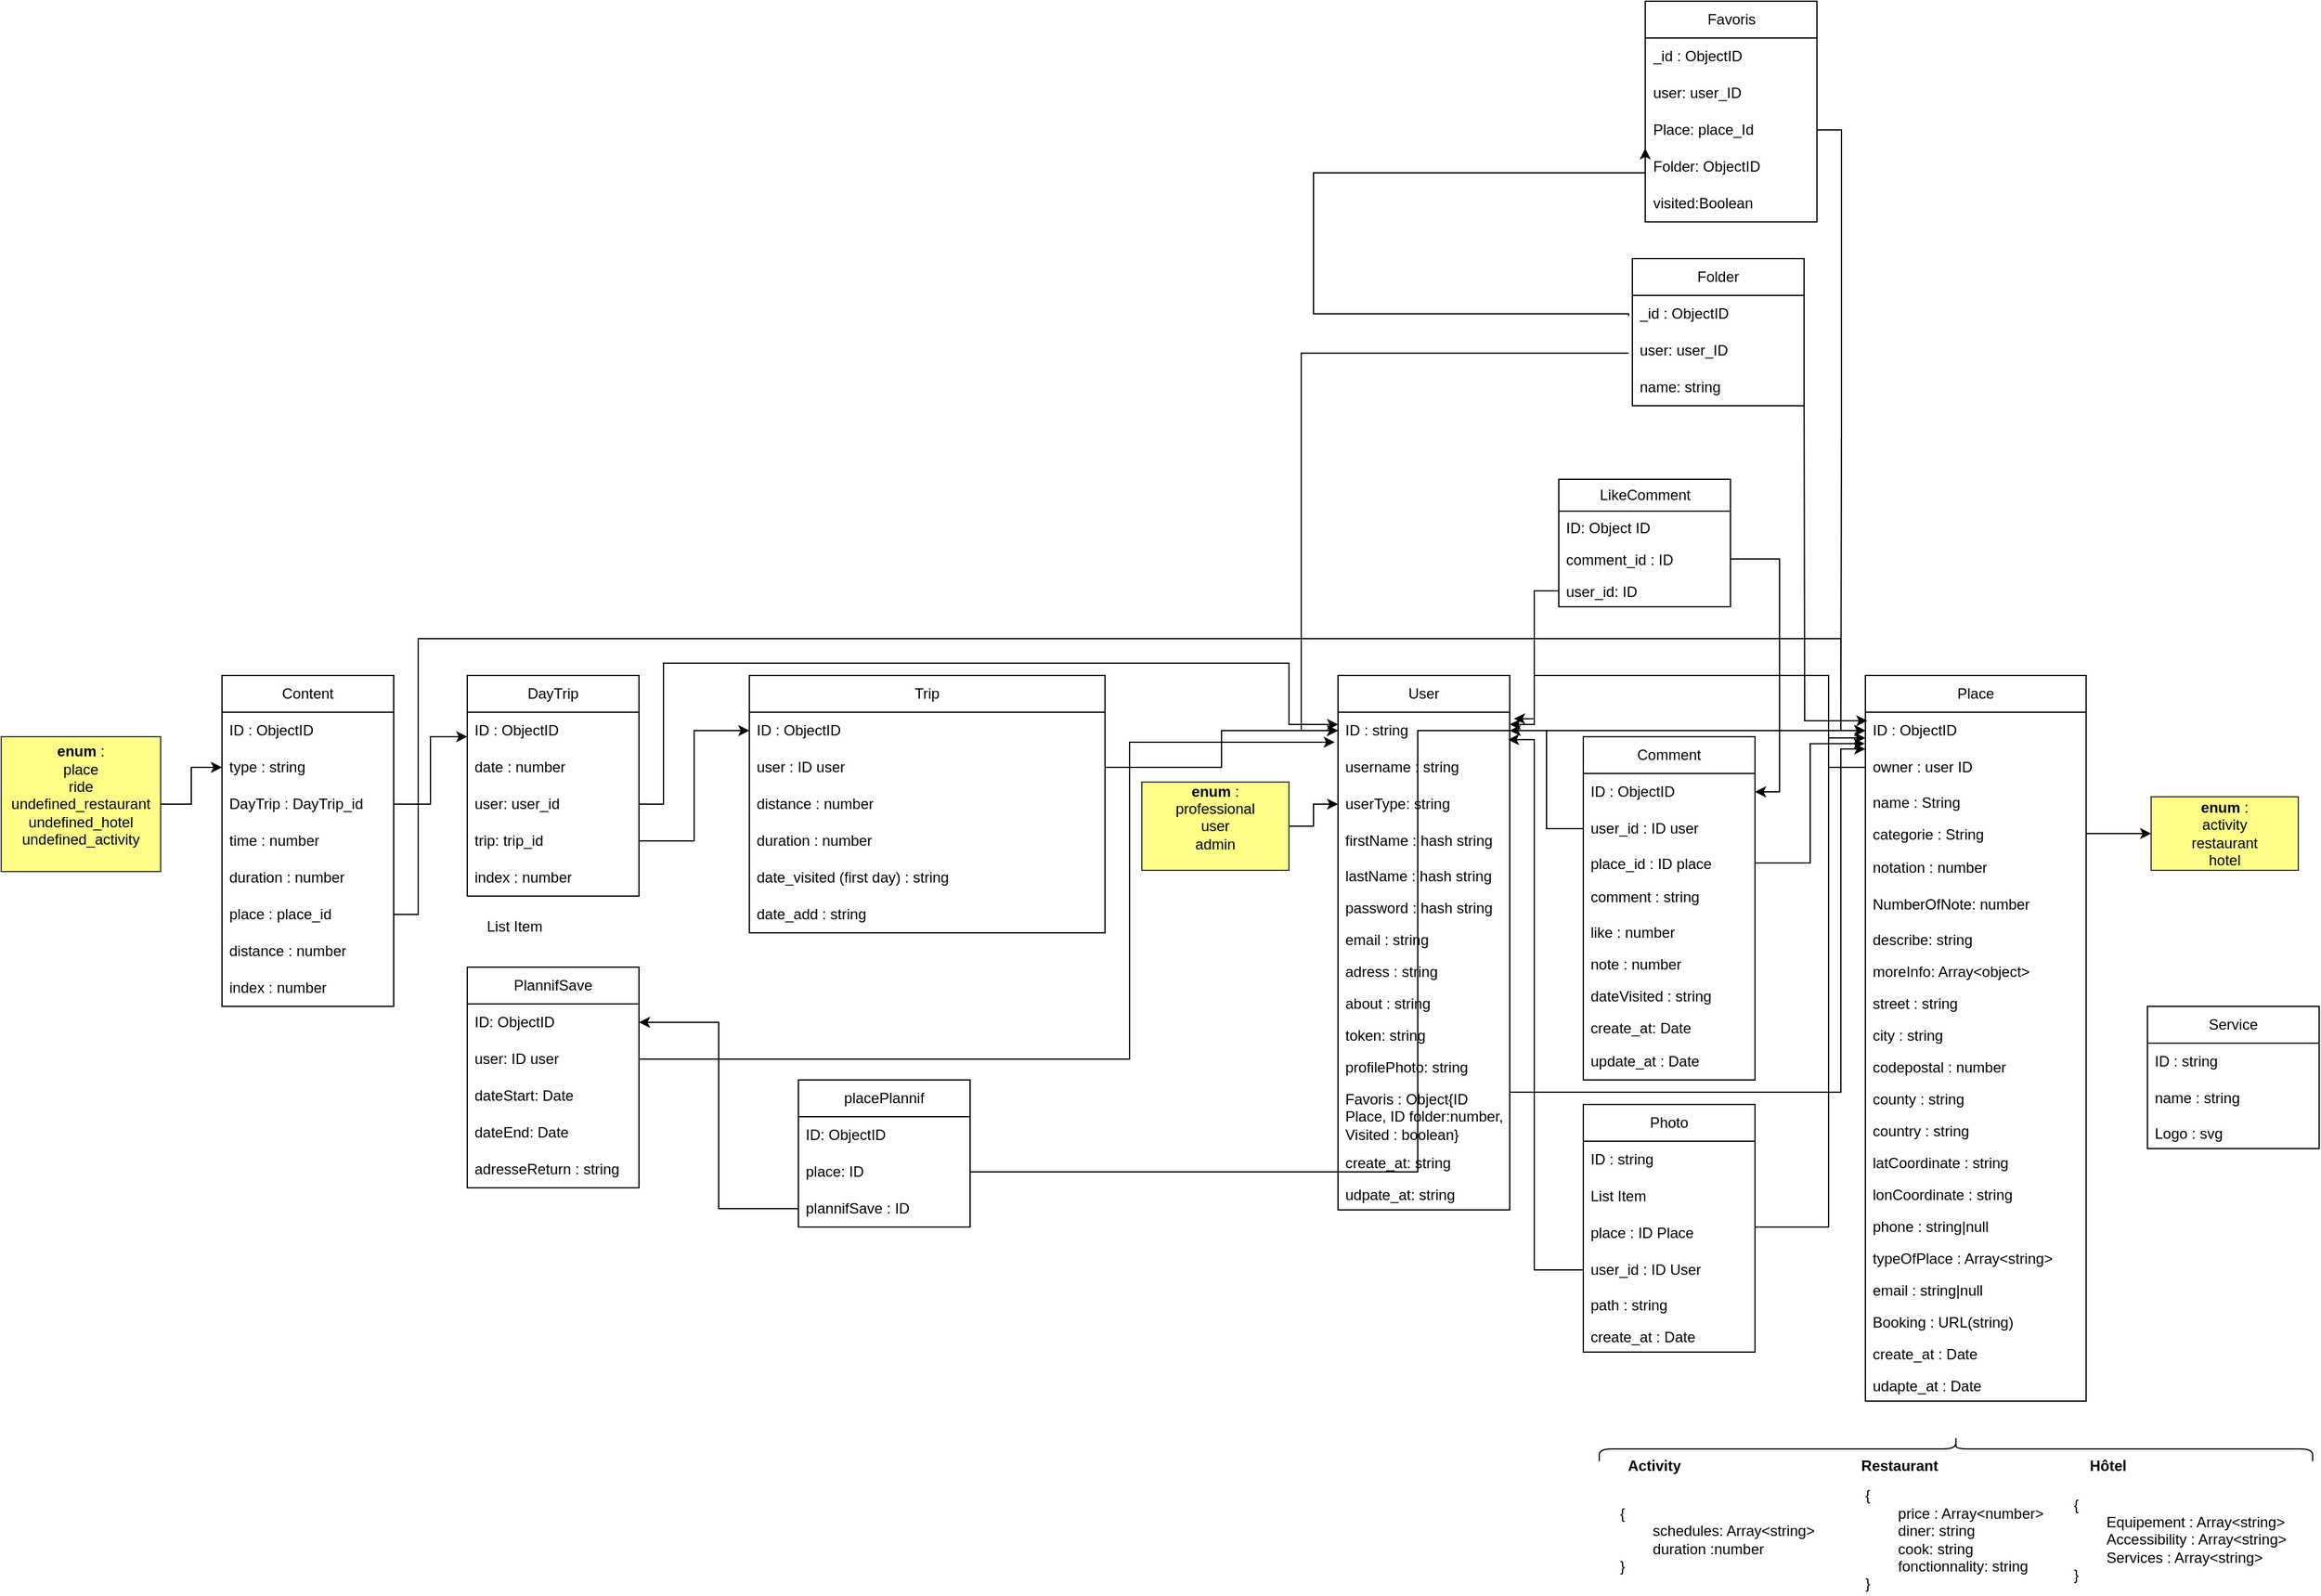 <mxfile version="24.7.8">
  <diagram name="Page-1" id="azjqvyK8LLOSUk3nw5zU">
    <mxGraphModel dx="2827" dy="1734" grid="1" gridSize="10" guides="1" tooltips="1" connect="1" arrows="1" fold="1" page="1" pageScale="1" pageWidth="827" pageHeight="1169" math="0" shadow="0">
      <root>
        <mxCell id="0" />
        <mxCell id="1" parent="0" />
        <mxCell id="gLgQugJnE0icH2_p7Kl2-30" style="edgeStyle=orthogonalEdgeStyle;rounded=0;orthogonalLoop=1;jettySize=auto;html=1;" parent="1" source="gLgQugJnE0icH2_p7Kl2-20" target="gLgQugJnE0icH2_p7Kl2-2" edge="1">
          <mxGeometry relative="1" as="geometry" />
        </mxCell>
        <mxCell id="gLgQugJnE0icH2_p7Kl2-32" value="Place" style="swimlane;fontStyle=0;childLayout=stackLayout;horizontal=1;startSize=30;horizontalStack=0;resizeParent=1;resizeParentMax=0;resizeLast=0;collapsible=1;marginBottom=0;whiteSpace=wrap;html=1;movable=1;resizable=1;rotatable=1;deletable=1;editable=1;locked=0;connectable=1;" parent="1" vertex="1">
          <mxGeometry x="440" y="10" width="180" height="592" as="geometry" />
        </mxCell>
        <mxCell id="gLgQugJnE0icH2_p7Kl2-33" value="ID : ObjectID" style="text;strokeColor=none;fillColor=none;align=left;verticalAlign=middle;spacingLeft=4;spacingRight=4;overflow=hidden;points=[[0,0.5],[1,0.5]];portConstraint=eastwest;rotatable=0;whiteSpace=wrap;html=1;" parent="gLgQugJnE0icH2_p7Kl2-32" vertex="1">
          <mxGeometry y="30" width="180" height="30" as="geometry" />
        </mxCell>
        <mxCell id="dwiPANAmoAHTWbCAyr36-1" value="owner : user ID" style="text;strokeColor=none;fillColor=none;align=left;verticalAlign=middle;spacingLeft=4;spacingRight=4;overflow=hidden;points=[[0,0.5],[1,0.5]];portConstraint=eastwest;rotatable=0;whiteSpace=wrap;html=1;" parent="gLgQugJnE0icH2_p7Kl2-32" vertex="1">
          <mxGeometry y="60" width="180" height="30" as="geometry" />
        </mxCell>
        <mxCell id="gLgQugJnE0icH2_p7Kl2-72" value="name : String" style="text;strokeColor=none;fillColor=none;align=left;verticalAlign=top;spacingLeft=4;spacingRight=4;overflow=hidden;rotatable=0;points=[[0,0.5],[1,0.5]];portConstraint=eastwest;whiteSpace=wrap;html=1;" parent="gLgQugJnE0icH2_p7Kl2-32" vertex="1">
          <mxGeometry y="90" width="180" height="26" as="geometry" />
        </mxCell>
        <mxCell id="gLgQugJnE0icH2_p7Kl2-61" value="categorie : String" style="text;strokeColor=none;fillColor=none;align=left;verticalAlign=top;spacingLeft=4;spacingRight=4;overflow=hidden;rotatable=0;points=[[0,0.5],[1,0.5]];portConstraint=eastwest;whiteSpace=wrap;html=1;" parent="gLgQugJnE0icH2_p7Kl2-32" vertex="1">
          <mxGeometry y="116" width="180" height="26" as="geometry" />
        </mxCell>
        <mxCell id="gLgQugJnE0icH2_p7Kl2-35" value="notation : number" style="text;strokeColor=none;fillColor=none;align=left;verticalAlign=middle;spacingLeft=4;spacingRight=4;overflow=hidden;points=[[0,0.5],[1,0.5]];portConstraint=eastwest;rotatable=0;whiteSpace=wrap;html=1;" parent="gLgQugJnE0icH2_p7Kl2-32" vertex="1">
          <mxGeometry y="142" width="180" height="30" as="geometry" />
        </mxCell>
        <mxCell id="gLgQugJnE0icH2_p7Kl2-34" value="NumberOfNote: number" style="text;strokeColor=none;fillColor=none;align=left;verticalAlign=middle;spacingLeft=4;spacingRight=4;overflow=hidden;points=[[0,0.5],[1,0.5]];portConstraint=eastwest;rotatable=0;whiteSpace=wrap;html=1;" parent="gLgQugJnE0icH2_p7Kl2-32" vertex="1">
          <mxGeometry y="172" width="180" height="30" as="geometry" />
        </mxCell>
        <mxCell id="gLgQugJnE0icH2_p7Kl2-36" value="describe: string" style="text;strokeColor=none;fillColor=none;align=left;verticalAlign=top;spacingLeft=4;spacingRight=4;overflow=hidden;rotatable=0;points=[[0,0.5],[1,0.5]];portConstraint=eastwest;whiteSpace=wrap;html=1;" parent="gLgQugJnE0icH2_p7Kl2-32" vertex="1">
          <mxGeometry y="202" width="180" height="26" as="geometry" />
        </mxCell>
        <mxCell id="gLgQugJnE0icH2_p7Kl2-60" value="moreInfo: Array&amp;lt;object&amp;gt;" style="text;strokeColor=none;fillColor=none;align=left;verticalAlign=top;spacingLeft=4;spacingRight=4;overflow=hidden;rotatable=0;points=[[0,0.5],[1,0.5]];portConstraint=eastwest;whiteSpace=wrap;html=1;" parent="gLgQugJnE0icH2_p7Kl2-32" vertex="1">
          <mxGeometry y="228" width="180" height="26" as="geometry" />
        </mxCell>
        <mxCell id="gLgQugJnE0icH2_p7Kl2-57" value="street : string" style="text;strokeColor=none;fillColor=none;align=left;verticalAlign=top;spacingLeft=4;spacingRight=4;overflow=hidden;rotatable=0;points=[[0,0.5],[1,0.5]];portConstraint=eastwest;whiteSpace=wrap;html=1;" parent="gLgQugJnE0icH2_p7Kl2-32" vertex="1">
          <mxGeometry y="254" width="180" height="26" as="geometry" />
        </mxCell>
        <mxCell id="gLgQugJnE0icH2_p7Kl2-58" value="city : string" style="text;strokeColor=none;fillColor=none;align=left;verticalAlign=top;spacingLeft=4;spacingRight=4;overflow=hidden;rotatable=0;points=[[0,0.5],[1,0.5]];portConstraint=eastwest;whiteSpace=wrap;html=1;" parent="gLgQugJnE0icH2_p7Kl2-32" vertex="1">
          <mxGeometry y="280" width="180" height="26" as="geometry" />
        </mxCell>
        <mxCell id="gLgQugJnE0icH2_p7Kl2-59" value="codepostal : number" style="text;strokeColor=none;fillColor=none;align=left;verticalAlign=top;spacingLeft=4;spacingRight=4;overflow=hidden;rotatable=0;points=[[0,0.5],[1,0.5]];portConstraint=eastwest;whiteSpace=wrap;html=1;" parent="gLgQugJnE0icH2_p7Kl2-32" vertex="1">
          <mxGeometry y="306" width="180" height="26" as="geometry" />
        </mxCell>
        <mxCell id="gLgQugJnE0icH2_p7Kl2-62" value="county : string" style="text;strokeColor=none;fillColor=none;align=left;verticalAlign=top;spacingLeft=4;spacingRight=4;overflow=hidden;rotatable=0;points=[[0,0.5],[1,0.5]];portConstraint=eastwest;whiteSpace=wrap;html=1;" parent="gLgQugJnE0icH2_p7Kl2-32" vertex="1">
          <mxGeometry y="332" width="180" height="26" as="geometry" />
        </mxCell>
        <mxCell id="gLgQugJnE0icH2_p7Kl2-63" value="country : string" style="text;strokeColor=none;fillColor=none;align=left;verticalAlign=top;spacingLeft=4;spacingRight=4;overflow=hidden;rotatable=0;points=[[0,0.5],[1,0.5]];portConstraint=eastwest;whiteSpace=wrap;html=1;" parent="gLgQugJnE0icH2_p7Kl2-32" vertex="1">
          <mxGeometry y="358" width="180" height="26" as="geometry" />
        </mxCell>
        <mxCell id="gLgQugJnE0icH2_p7Kl2-64" value="latCoordinate : string" style="text;strokeColor=none;fillColor=none;align=left;verticalAlign=top;spacingLeft=4;spacingRight=4;overflow=hidden;rotatable=0;points=[[0,0.5],[1,0.5]];portConstraint=eastwest;whiteSpace=wrap;html=1;" parent="gLgQugJnE0icH2_p7Kl2-32" vertex="1">
          <mxGeometry y="384" width="180" height="26" as="geometry" />
        </mxCell>
        <mxCell id="gLgQugJnE0icH2_p7Kl2-65" value="lonCoordinate : string" style="text;strokeColor=none;fillColor=none;align=left;verticalAlign=top;spacingLeft=4;spacingRight=4;overflow=hidden;rotatable=0;points=[[0,0.5],[1,0.5]];portConstraint=eastwest;whiteSpace=wrap;html=1;" parent="gLgQugJnE0icH2_p7Kl2-32" vertex="1">
          <mxGeometry y="410" width="180" height="26" as="geometry" />
        </mxCell>
        <mxCell id="gLgQugJnE0icH2_p7Kl2-73" value="phone : string|null" style="text;strokeColor=none;fillColor=none;align=left;verticalAlign=top;spacingLeft=4;spacingRight=4;overflow=hidden;rotatable=0;points=[[0,0.5],[1,0.5]];portConstraint=eastwest;whiteSpace=wrap;html=1;" parent="gLgQugJnE0icH2_p7Kl2-32" vertex="1">
          <mxGeometry y="436" width="180" height="26" as="geometry" />
        </mxCell>
        <mxCell id="gLgQugJnE0icH2_p7Kl2-85" value="typeOfPlace : Array&amp;lt;string&amp;gt;" style="text;strokeColor=none;fillColor=none;align=left;verticalAlign=top;spacingLeft=4;spacingRight=4;overflow=hidden;rotatable=0;points=[[0,0.5],[1,0.5]];portConstraint=eastwest;whiteSpace=wrap;html=1;" parent="gLgQugJnE0icH2_p7Kl2-32" vertex="1">
          <mxGeometry y="462" width="180" height="26" as="geometry" />
        </mxCell>
        <mxCell id="gLgQugJnE0icH2_p7Kl2-75" value="email : string|null" style="text;strokeColor=none;fillColor=none;align=left;verticalAlign=top;spacingLeft=4;spacingRight=4;overflow=hidden;rotatable=0;points=[[0,0.5],[1,0.5]];portConstraint=eastwest;whiteSpace=wrap;html=1;" parent="gLgQugJnE0icH2_p7Kl2-32" vertex="1">
          <mxGeometry y="488" width="180" height="26" as="geometry" />
        </mxCell>
        <mxCell id="gLgQugJnE0icH2_p7Kl2-87" value="Booking : URL(string)" style="text;strokeColor=none;fillColor=none;align=left;verticalAlign=top;spacingLeft=4;spacingRight=4;overflow=hidden;rotatable=0;points=[[0,0.5],[1,0.5]];portConstraint=eastwest;whiteSpace=wrap;html=1;" parent="gLgQugJnE0icH2_p7Kl2-32" vertex="1">
          <mxGeometry y="514" width="180" height="26" as="geometry" />
        </mxCell>
        <mxCell id="gLgQugJnE0icH2_p7Kl2-88" value="create_at : Date" style="text;strokeColor=none;fillColor=none;align=left;verticalAlign=top;spacingLeft=4;spacingRight=4;overflow=hidden;rotatable=0;points=[[0,0.5],[1,0.5]];portConstraint=eastwest;whiteSpace=wrap;html=1;" parent="gLgQugJnE0icH2_p7Kl2-32" vertex="1">
          <mxGeometry y="540" width="180" height="26" as="geometry" />
        </mxCell>
        <mxCell id="SF39tjZxRLqpiit2FNkD-3" value="udapte_at : Date" style="text;strokeColor=none;fillColor=none;align=left;verticalAlign=top;spacingLeft=4;spacingRight=4;overflow=hidden;rotatable=0;points=[[0,0.5],[1,0.5]];portConstraint=eastwest;whiteSpace=wrap;html=1;" parent="gLgQugJnE0icH2_p7Kl2-32" vertex="1">
          <mxGeometry y="566" width="180" height="26" as="geometry" />
        </mxCell>
        <mxCell id="gLgQugJnE0icH2_p7Kl2-42" value="Photo" style="swimlane;fontStyle=0;childLayout=stackLayout;horizontal=1;startSize=30;horizontalStack=0;resizeParent=1;resizeParentMax=0;resizeLast=0;collapsible=1;marginBottom=0;whiteSpace=wrap;html=1;movable=1;resizable=1;rotatable=1;deletable=1;editable=1;locked=0;connectable=1;" parent="1" vertex="1">
          <mxGeometry x="210" y="360" width="140" height="202" as="geometry" />
        </mxCell>
        <mxCell id="gLgQugJnE0icH2_p7Kl2-43" value="ID : string" style="text;strokeColor=none;fillColor=none;align=left;verticalAlign=middle;spacingLeft=4;spacingRight=4;overflow=hidden;points=[[0,0.5],[1,0.5]];portConstraint=eastwest;rotatable=0;whiteSpace=wrap;html=1;" parent="gLgQugJnE0icH2_p7Kl2-42" vertex="1">
          <mxGeometry y="30" width="140" height="30" as="geometry" />
        </mxCell>
        <mxCell id="2NUHbjCnlBnLdzkoU7pd-1" value="List Item" style="text;strokeColor=none;fillColor=none;align=left;verticalAlign=middle;spacingLeft=4;spacingRight=4;overflow=hidden;points=[[0,0.5],[1,0.5]];portConstraint=eastwest;rotatable=0;whiteSpace=wrap;html=1;" parent="gLgQugJnE0icH2_p7Kl2-42" vertex="1">
          <mxGeometry y="60" width="140" height="30" as="geometry" />
        </mxCell>
        <mxCell id="gLgQugJnE0icH2_p7Kl2-44" value="place : ID Place" style="text;strokeColor=none;fillColor=none;align=left;verticalAlign=middle;spacingLeft=4;spacingRight=4;overflow=hidden;points=[[0,0.5],[1,0.5]];portConstraint=eastwest;rotatable=0;whiteSpace=wrap;html=1;" parent="gLgQugJnE0icH2_p7Kl2-42" vertex="1">
          <mxGeometry y="90" width="140" height="30" as="geometry" />
        </mxCell>
        <mxCell id="gLgQugJnE0icH2_p7Kl2-45" value="user_id : ID User" style="text;strokeColor=none;fillColor=none;align=left;verticalAlign=middle;spacingLeft=4;spacingRight=4;overflow=hidden;points=[[0,0.5],[1,0.5]];portConstraint=eastwest;rotatable=0;whiteSpace=wrap;html=1;" parent="gLgQugJnE0icH2_p7Kl2-42" vertex="1">
          <mxGeometry y="120" width="140" height="30" as="geometry" />
        </mxCell>
        <mxCell id="gLgQugJnE0icH2_p7Kl2-46" value="path : string" style="text;strokeColor=none;fillColor=none;align=left;verticalAlign=top;spacingLeft=4;spacingRight=4;overflow=hidden;rotatable=0;points=[[0,0.5],[1,0.5]];portConstraint=eastwest;whiteSpace=wrap;html=1;" parent="gLgQugJnE0icH2_p7Kl2-42" vertex="1">
          <mxGeometry y="150" width="140" height="26" as="geometry" />
        </mxCell>
        <mxCell id="SF39tjZxRLqpiit2FNkD-2" value="create_at : Date" style="text;strokeColor=none;fillColor=none;align=left;verticalAlign=top;spacingLeft=4;spacingRight=4;overflow=hidden;rotatable=0;points=[[0,0.5],[1,0.5]];portConstraint=eastwest;whiteSpace=wrap;html=1;" parent="gLgQugJnE0icH2_p7Kl2-42" vertex="1">
          <mxGeometry y="176" width="140" height="26" as="geometry" />
        </mxCell>
        <mxCell id="gLgQugJnE0icH2_p7Kl2-89" value="Service" style="swimlane;fontStyle=0;childLayout=stackLayout;horizontal=1;startSize=30;horizontalStack=0;resizeParent=1;resizeParentMax=0;resizeLast=0;collapsible=1;marginBottom=0;whiteSpace=wrap;html=1;movable=1;resizable=1;rotatable=1;deletable=1;editable=1;locked=0;connectable=1;" parent="1" vertex="1">
          <mxGeometry x="670" y="280" width="140" height="116" as="geometry" />
        </mxCell>
        <mxCell id="gLgQugJnE0icH2_p7Kl2-90" value="ID : string" style="text;strokeColor=none;fillColor=none;align=left;verticalAlign=middle;spacingLeft=4;spacingRight=4;overflow=hidden;points=[[0,0.5],[1,0.5]];portConstraint=eastwest;rotatable=0;whiteSpace=wrap;html=1;" parent="gLgQugJnE0icH2_p7Kl2-89" vertex="1">
          <mxGeometry y="30" width="140" height="30" as="geometry" />
        </mxCell>
        <mxCell id="gLgQugJnE0icH2_p7Kl2-91" value="name : string" style="text;strokeColor=none;fillColor=none;align=left;verticalAlign=middle;spacingLeft=4;spacingRight=4;overflow=hidden;points=[[0,0.5],[1,0.5]];portConstraint=eastwest;rotatable=0;whiteSpace=wrap;html=1;" parent="gLgQugJnE0icH2_p7Kl2-89" vertex="1">
          <mxGeometry y="60" width="140" height="30" as="geometry" />
        </mxCell>
        <mxCell id="gLgQugJnE0icH2_p7Kl2-92" value="Logo : svg" style="text;strokeColor=none;fillColor=none;align=left;verticalAlign=top;spacingLeft=4;spacingRight=4;overflow=hidden;rotatable=0;points=[[0,0.5],[1,0.5]];portConstraint=eastwest;whiteSpace=wrap;html=1;" parent="gLgQugJnE0icH2_p7Kl2-89" vertex="1">
          <mxGeometry y="90" width="140" height="26" as="geometry" />
        </mxCell>
        <mxCell id="_z6DNUqXvnj6gCAz3mE7-1" value="Trip" style="swimlane;fontStyle=0;childLayout=stackLayout;horizontal=1;startSize=30;horizontalStack=0;resizeParent=1;resizeParentMax=0;resizeLast=0;collapsible=1;marginBottom=0;whiteSpace=wrap;html=1;movable=1;resizable=1;rotatable=1;deletable=1;editable=1;locked=0;connectable=1;" parent="1" vertex="1">
          <mxGeometry x="-470" y="10" width="290" height="210" as="geometry" />
        </mxCell>
        <mxCell id="_z6DNUqXvnj6gCAz3mE7-2" value="ID : ObjectID" style="text;strokeColor=none;fillColor=none;align=left;verticalAlign=middle;spacingLeft=4;spacingRight=4;overflow=hidden;points=[[0,0.5],[1,0.5]];portConstraint=eastwest;rotatable=0;whiteSpace=wrap;html=1;" parent="_z6DNUqXvnj6gCAz3mE7-1" vertex="1">
          <mxGeometry y="30" width="290" height="30" as="geometry" />
        </mxCell>
        <mxCell id="_z6DNUqXvnj6gCAz3mE7-3" value="user : ID user" style="text;strokeColor=none;fillColor=none;align=left;verticalAlign=middle;spacingLeft=4;spacingRight=4;overflow=hidden;points=[[0,0.5],[1,0.5]];portConstraint=eastwest;rotatable=0;whiteSpace=wrap;html=1;" parent="_z6DNUqXvnj6gCAz3mE7-1" vertex="1">
          <mxGeometry y="60" width="290" height="30" as="geometry" />
        </mxCell>
        <mxCell id="_z6DNUqXvnj6gCAz3mE7-4" value="distance : number" style="text;strokeColor=none;fillColor=none;align=left;verticalAlign=middle;spacingLeft=4;spacingRight=4;overflow=hidden;points=[[0,0.5],[1,0.5]];portConstraint=eastwest;rotatable=0;whiteSpace=wrap;html=1;" parent="_z6DNUqXvnj6gCAz3mE7-1" vertex="1">
          <mxGeometry y="90" width="290" height="30" as="geometry" />
        </mxCell>
        <mxCell id="d-V_azp6iLNb5Pd6ZN76-1" value="duration : number" style="text;strokeColor=none;fillColor=none;align=left;verticalAlign=middle;spacingLeft=4;spacingRight=4;overflow=hidden;points=[[0,0.5],[1,0.5]];portConstraint=eastwest;rotatable=0;whiteSpace=wrap;html=1;" parent="_z6DNUqXvnj6gCAz3mE7-1" vertex="1">
          <mxGeometry y="120" width="290" height="30" as="geometry" />
        </mxCell>
        <mxCell id="_z6DNUqXvnj6gCAz3mE7-21" value="date_visited (first day) : string" style="text;strokeColor=none;fillColor=none;align=left;verticalAlign=middle;spacingLeft=4;spacingRight=4;overflow=hidden;points=[[0,0.5],[1,0.5]];portConstraint=eastwest;rotatable=0;whiteSpace=wrap;html=1;" parent="_z6DNUqXvnj6gCAz3mE7-1" vertex="1">
          <mxGeometry y="150" width="290" height="30" as="geometry" />
        </mxCell>
        <mxCell id="_z6DNUqXvnj6gCAz3mE7-20" value="date_add : string" style="text;strokeColor=none;fillColor=none;align=left;verticalAlign=middle;spacingLeft=4;spacingRight=4;overflow=hidden;points=[[0,0.5],[1,0.5]];portConstraint=eastwest;rotatable=0;whiteSpace=wrap;html=1;" parent="_z6DNUqXvnj6gCAz3mE7-1" vertex="1">
          <mxGeometry y="180" width="290" height="30" as="geometry" />
        </mxCell>
        <mxCell id="_z6DNUqXvnj6gCAz3mE7-10" value="DayTrip" style="swimlane;fontStyle=0;childLayout=stackLayout;horizontal=1;startSize=30;horizontalStack=0;resizeParent=1;resizeParentMax=0;resizeLast=0;collapsible=1;marginBottom=0;whiteSpace=wrap;html=1;movable=1;resizable=1;rotatable=1;deletable=1;editable=1;locked=0;connectable=1;" parent="1" vertex="1">
          <mxGeometry x="-700" y="10" width="140" height="180" as="geometry" />
        </mxCell>
        <mxCell id="_z6DNUqXvnj6gCAz3mE7-11" value="ID : ObjectID" style="text;strokeColor=none;fillColor=none;align=left;verticalAlign=middle;spacingLeft=4;spacingRight=4;overflow=hidden;points=[[0,0.5],[1,0.5]];portConstraint=eastwest;rotatable=0;whiteSpace=wrap;html=1;" parent="_z6DNUqXvnj6gCAz3mE7-10" vertex="1">
          <mxGeometry y="30" width="140" height="30" as="geometry" />
        </mxCell>
        <mxCell id="dwiPANAmoAHTWbCAyr36-14" value="date : number" style="text;strokeColor=none;fillColor=none;align=left;verticalAlign=middle;spacingLeft=4;spacingRight=4;overflow=hidden;points=[[0,0.5],[1,0.5]];portConstraint=eastwest;rotatable=0;whiteSpace=wrap;html=1;" parent="_z6DNUqXvnj6gCAz3mE7-10" vertex="1">
          <mxGeometry y="60" width="140" height="30" as="geometry" />
        </mxCell>
        <mxCell id="_z6DNUqXvnj6gCAz3mE7-12" value="user: user_id" style="text;strokeColor=none;fillColor=none;align=left;verticalAlign=middle;spacingLeft=4;spacingRight=4;overflow=hidden;points=[[0,0.5],[1,0.5]];portConstraint=eastwest;rotatable=0;whiteSpace=wrap;html=1;" parent="_z6DNUqXvnj6gCAz3mE7-10" vertex="1">
          <mxGeometry y="90" width="140" height="30" as="geometry" />
        </mxCell>
        <mxCell id="dwiPANAmoAHTWbCAyr36-9" value="trip: trip_id" style="text;strokeColor=none;fillColor=none;align=left;verticalAlign=middle;spacingLeft=4;spacingRight=4;overflow=hidden;points=[[0,0.5],[1,0.5]];portConstraint=eastwest;rotatable=0;whiteSpace=wrap;html=1;" parent="_z6DNUqXvnj6gCAz3mE7-10" vertex="1">
          <mxGeometry y="120" width="140" height="30" as="geometry" />
        </mxCell>
        <mxCell id="dwiPANAmoAHTWbCAyr36-7" value="index : number" style="text;strokeColor=none;fillColor=none;align=left;verticalAlign=middle;spacingLeft=4;spacingRight=4;overflow=hidden;points=[[0,0.5],[1,0.5]];portConstraint=eastwest;rotatable=0;whiteSpace=wrap;html=1;" parent="_z6DNUqXvnj6gCAz3mE7-10" vertex="1">
          <mxGeometry y="150" width="140" height="30" as="geometry" />
        </mxCell>
        <mxCell id="eKAhwOoOdaK4VgPTAxOq-3" value="&lt;b&gt;Restaurant&lt;/b&gt;" style="text;html=1;align=center;verticalAlign=middle;whiteSpace=wrap;rounded=0;" parent="1" vertex="1">
          <mxGeometry x="433" y="640" width="70" height="30" as="geometry" />
        </mxCell>
        <mxCell id="eKAhwOoOdaK4VgPTAxOq-4" value="{&lt;div&gt;&lt;span style=&quot;white-space: pre;&quot;&gt;&#x9;&lt;/span&gt;price : Array&amp;lt;number&amp;gt;&lt;br&gt;&lt;div&gt;&lt;span style=&quot;white-space: pre;&quot;&gt;&#x9;&lt;/span&gt;diner: string&lt;br&gt;&lt;/div&gt;&lt;div&gt;&lt;span style=&quot;white-space: pre;&quot;&gt;&#x9;&lt;/span&gt;cook: string&lt;br&gt;&lt;/div&gt;&lt;div&gt;&lt;span style=&quot;white-space: pre;&quot;&gt;&#x9;&lt;/span&gt;fonctionnality: string&lt;span style=&quot;background-color: initial;&quot;&gt;&amp;nbsp;&lt;/span&gt;&lt;/div&gt;&lt;div&gt;}&lt;/div&gt;&lt;/div&gt;" style="text;html=1;align=left;verticalAlign=middle;whiteSpace=wrap;rounded=0;" parent="1" vertex="1">
          <mxGeometry x="438" y="670" width="155" height="90" as="geometry" />
        </mxCell>
        <mxCell id="eKAhwOoOdaK4VgPTAxOq-5" value="&lt;b&gt;Hôtel&lt;/b&gt;" style="text;html=1;align=center;verticalAlign=middle;whiteSpace=wrap;rounded=0;" parent="1" vertex="1">
          <mxGeometry x="603" y="640" width="70" height="30" as="geometry" />
        </mxCell>
        <mxCell id="eKAhwOoOdaK4VgPTAxOq-6" value="{&lt;div&gt;&lt;span style=&quot;white-space: pre;&quot;&gt;&#x9;&lt;/span&gt;Equipement : Array&amp;lt;string&amp;gt;&lt;br&gt;&lt;div&gt;&lt;span style=&quot;white-space: pre;&quot;&gt;&#x9;&lt;/span&gt;Accessibility : Array&amp;lt;string&amp;gt;&lt;br&gt;&lt;/div&gt;&lt;div&gt;&lt;span style=&quot;white-space: pre;&quot;&gt;&#x9;&lt;/span&gt;Services : Array&amp;lt;string&amp;gt;&lt;/div&gt;&lt;div&gt;}&lt;/div&gt;&lt;/div&gt;" style="text;html=1;align=left;verticalAlign=middle;whiteSpace=wrap;rounded=0;" parent="1" vertex="1">
          <mxGeometry x="608" y="670" width="185" height="90" as="geometry" />
        </mxCell>
        <mxCell id="eKAhwOoOdaK4VgPTAxOq-7" value="&lt;b&gt;Activity&lt;/b&gt;" style="text;html=1;align=center;verticalAlign=middle;whiteSpace=wrap;rounded=0;" parent="1" vertex="1">
          <mxGeometry x="233" y="640" width="70" height="30" as="geometry" />
        </mxCell>
        <mxCell id="eKAhwOoOdaK4VgPTAxOq-8" value="{&lt;div&gt;&lt;span style=&quot;white-space: pre;&quot;&gt;&#x9;&lt;/span&gt;schedules: Array&amp;lt;string&amp;gt;&lt;br&gt;&lt;div&gt;&lt;span style=&quot;white-space: pre;&quot;&gt;&#x9;&lt;/span&gt;duration&amp;nbsp;:number&lt;/div&gt;&lt;div&gt;}&lt;/div&gt;&lt;/div&gt;" style="text;html=1;align=left;verticalAlign=middle;whiteSpace=wrap;rounded=0;" parent="1" vertex="1">
          <mxGeometry x="238" y="670" width="185" height="90" as="geometry" />
        </mxCell>
        <mxCell id="eKAhwOoOdaK4VgPTAxOq-9" value="" style="shape=curlyBracket;whiteSpace=wrap;html=1;rounded=1;flipH=1;labelPosition=right;verticalLabelPosition=middle;align=left;verticalAlign=middle;rotation=-90;" parent="1" vertex="1">
          <mxGeometry x="503.83" y="350.11" width="20" height="581.73" as="geometry" />
        </mxCell>
        <mxCell id="gLgQugJnE0icH2_p7Kl2-18" value="Comment" style="swimlane;fontStyle=0;childLayout=stackLayout;horizontal=1;startSize=30;horizontalStack=0;resizeParent=1;resizeParentMax=0;resizeLast=0;collapsible=1;marginBottom=0;whiteSpace=wrap;html=1;movable=1;resizable=1;rotatable=1;deletable=1;editable=1;locked=0;connectable=1;" parent="1" vertex="1">
          <mxGeometry x="210" y="60" width="140" height="280" as="geometry" />
        </mxCell>
        <mxCell id="gLgQugJnE0icH2_p7Kl2-19" value="ID : ObjectID" style="text;strokeColor=none;fillColor=none;align=left;verticalAlign=middle;spacingLeft=4;spacingRight=4;overflow=hidden;points=[[0,0.5],[1,0.5]];portConstraint=eastwest;rotatable=0;whiteSpace=wrap;html=1;" parent="gLgQugJnE0icH2_p7Kl2-18" vertex="1">
          <mxGeometry y="30" width="140" height="30" as="geometry" />
        </mxCell>
        <mxCell id="gLgQugJnE0icH2_p7Kl2-20" value="user_id : ID user" style="text;strokeColor=none;fillColor=none;align=left;verticalAlign=middle;spacingLeft=4;spacingRight=4;overflow=hidden;points=[[0,0.5],[1,0.5]];portConstraint=eastwest;rotatable=0;whiteSpace=wrap;html=1;" parent="gLgQugJnE0icH2_p7Kl2-18" vertex="1">
          <mxGeometry y="60" width="140" height="30" as="geometry" />
        </mxCell>
        <mxCell id="gLgQugJnE0icH2_p7Kl2-26" value="place_id : ID place" style="text;strokeColor=none;fillColor=none;align=left;verticalAlign=top;spacingLeft=4;spacingRight=4;overflow=hidden;rotatable=0;points=[[0,0.5],[1,0.5]];portConstraint=eastwest;whiteSpace=wrap;html=1;" parent="gLgQugJnE0icH2_p7Kl2-18" vertex="1">
          <mxGeometry y="90" width="140" height="26" as="geometry" />
        </mxCell>
        <mxCell id="gLgQugJnE0icH2_p7Kl2-21" value="comment : string" style="text;strokeColor=none;fillColor=none;align=left;verticalAlign=middle;spacingLeft=4;spacingRight=4;overflow=hidden;points=[[0,0.5],[1,0.5]];portConstraint=eastwest;rotatable=0;whiteSpace=wrap;html=1;" parent="gLgQugJnE0icH2_p7Kl2-18" vertex="1">
          <mxGeometry y="116" width="140" height="30" as="geometry" />
        </mxCell>
        <mxCell id="gLgQugJnE0icH2_p7Kl2-22" value="like : number" style="text;strokeColor=none;fillColor=none;align=left;verticalAlign=top;spacingLeft=4;spacingRight=4;overflow=hidden;rotatable=0;points=[[0,0.5],[1,0.5]];portConstraint=eastwest;whiteSpace=wrap;html=1;" parent="gLgQugJnE0icH2_p7Kl2-18" vertex="1">
          <mxGeometry y="146" width="140" height="26" as="geometry" />
        </mxCell>
        <mxCell id="gLgQugJnE0icH2_p7Kl2-23" value="note : number" style="text;strokeColor=none;fillColor=none;align=left;verticalAlign=top;spacingLeft=4;spacingRight=4;overflow=hidden;rotatable=0;points=[[0,0.5],[1,0.5]];portConstraint=eastwest;whiteSpace=wrap;html=1;" parent="gLgQugJnE0icH2_p7Kl2-18" vertex="1">
          <mxGeometry y="172" width="140" height="26" as="geometry" />
        </mxCell>
        <mxCell id="gLgQugJnE0icH2_p7Kl2-25" value="dateVisited : string" style="text;strokeColor=none;fillColor=none;align=left;verticalAlign=top;spacingLeft=4;spacingRight=4;overflow=hidden;rotatable=0;points=[[0,0.5],[1,0.5]];portConstraint=eastwest;whiteSpace=wrap;html=1;" parent="gLgQugJnE0icH2_p7Kl2-18" vertex="1">
          <mxGeometry y="198" width="140" height="26" as="geometry" />
        </mxCell>
        <mxCell id="gLgQugJnE0icH2_p7Kl2-24" value="create_at: Date" style="text;strokeColor=none;fillColor=none;align=left;verticalAlign=top;spacingLeft=4;spacingRight=4;overflow=hidden;rotatable=0;points=[[0,0.5],[1,0.5]];portConstraint=eastwest;whiteSpace=wrap;html=1;" parent="gLgQugJnE0icH2_p7Kl2-18" vertex="1">
          <mxGeometry y="224" width="140" height="26" as="geometry" />
        </mxCell>
        <mxCell id="SF39tjZxRLqpiit2FNkD-1" value="update_at : Date" style="text;strokeColor=none;fillColor=none;align=left;verticalAlign=middle;spacingLeft=4;spacingRight=4;overflow=hidden;points=[[0,0.5],[1,0.5]];portConstraint=eastwest;rotatable=0;whiteSpace=wrap;html=1;" parent="gLgQugJnE0icH2_p7Kl2-18" vertex="1">
          <mxGeometry y="250" width="140" height="30" as="geometry" />
        </mxCell>
        <mxCell id="4FOrvcWQ67L508ASZ2I5-4" style="edgeStyle=orthogonalEdgeStyle;rounded=0;orthogonalLoop=1;jettySize=auto;html=1;entryX=-0.003;entryY=0.856;entryDx=0;entryDy=0;entryPerimeter=0;" parent="1" source="gLgQugJnE0icH2_p7Kl2-26" target="gLgQugJnE0icH2_p7Kl2-33" edge="1">
          <mxGeometry relative="1" as="geometry" />
        </mxCell>
        <mxCell id="4FOrvcWQ67L508ASZ2I5-5" style="edgeStyle=orthogonalEdgeStyle;rounded=0;orthogonalLoop=1;jettySize=auto;html=1;entryX=0.99;entryY=0.747;entryDx=0;entryDy=0;entryPerimeter=0;" parent="1" source="gLgQugJnE0icH2_p7Kl2-45" target="gLgQugJnE0icH2_p7Kl2-2" edge="1">
          <mxGeometry relative="1" as="geometry">
            <Array as="points">
              <mxPoint x="170" y="495" />
              <mxPoint x="170" y="62" />
            </Array>
          </mxGeometry>
        </mxCell>
        <mxCell id="4FOrvcWQ67L508ASZ2I5-6" style="edgeStyle=orthogonalEdgeStyle;rounded=0;orthogonalLoop=1;jettySize=auto;html=1;" parent="1" source="gLgQugJnE0icH2_p7Kl2-44" target="gLgQugJnE0icH2_p7Kl2-33" edge="1">
          <mxGeometry relative="1" as="geometry">
            <Array as="points">
              <mxPoint x="410" y="460" />
              <mxPoint x="410" y="61" />
            </Array>
          </mxGeometry>
        </mxCell>
        <mxCell id="4FOrvcWQ67L508ASZ2I5-7" style="edgeStyle=orthogonalEdgeStyle;rounded=0;orthogonalLoop=1;jettySize=auto;html=1;" parent="1" source="gLgQugJnE0icH2_p7Kl2-80" target="gLgQugJnE0icH2_p7Kl2-33" edge="1">
          <mxGeometry relative="1" as="geometry">
            <Array as="points">
              <mxPoint x="80" y="350" />
              <mxPoint x="420" y="350" />
              <mxPoint x="420" y="70" />
            </Array>
          </mxGeometry>
        </mxCell>
        <mxCell id="4FOrvcWQ67L508ASZ2I5-8" style="edgeStyle=orthogonalEdgeStyle;rounded=0;orthogonalLoop=1;jettySize=auto;html=1;entryX=0;entryY=0.5;entryDx=0;entryDy=0;" parent="1" source="_z6DNUqXvnj6gCAz3mE7-3" target="gLgQugJnE0icH2_p7Kl2-2" edge="1">
          <mxGeometry relative="1" as="geometry" />
        </mxCell>
        <mxCell id="dwiPANAmoAHTWbCAyr36-2" style="edgeStyle=orthogonalEdgeStyle;rounded=0;orthogonalLoop=1;jettySize=auto;html=1;entryX=1.025;entryY=0.178;entryDx=0;entryDy=0;entryPerimeter=0;" parent="1" source="dwiPANAmoAHTWbCAyr36-1" target="gLgQugJnE0icH2_p7Kl2-2" edge="1">
          <mxGeometry relative="1" as="geometry">
            <Array as="points">
              <mxPoint x="410" y="85" />
              <mxPoint x="410" y="10" />
              <mxPoint x="170" y="10" />
              <mxPoint x="170" y="45" />
            </Array>
          </mxGeometry>
        </mxCell>
        <mxCell id="dwiPANAmoAHTWbCAyr36-3" value="&lt;b&gt;enum &lt;/b&gt;:&lt;div&gt;activity&lt;/div&gt;&lt;div&gt;restaurant&lt;/div&gt;&lt;div&gt;hotel&lt;/div&gt;" style="rounded=0;whiteSpace=wrap;html=1;fillColor=#ffff88;strokeColor=#36393d;fontColor=#000000;" parent="1" vertex="1">
          <mxGeometry x="673" y="109" width="120" height="60" as="geometry" />
        </mxCell>
        <mxCell id="dwiPANAmoAHTWbCAyr36-4" style="edgeStyle=orthogonalEdgeStyle;rounded=0;orthogonalLoop=1;jettySize=auto;html=1;" parent="1" source="gLgQugJnE0icH2_p7Kl2-61" target="dwiPANAmoAHTWbCAyr36-3" edge="1">
          <mxGeometry relative="1" as="geometry" />
        </mxCell>
        <mxCell id="dwiPANAmoAHTWbCAyr36-6" style="edgeStyle=orthogonalEdgeStyle;rounded=0;orthogonalLoop=1;jettySize=auto;html=1;" parent="1" source="dwiPANAmoAHTWbCAyr36-5" target="4FOrvcWQ67L508ASZ2I5-2" edge="1">
          <mxGeometry relative="1" as="geometry" />
        </mxCell>
        <mxCell id="dwiPANAmoAHTWbCAyr36-5" value="&lt;b&gt;enum &lt;/b&gt;:&lt;div&gt;professional&lt;/div&gt;&lt;div&gt;user&lt;/div&gt;&lt;div&gt;admin&lt;br&gt;&lt;div&gt;&lt;br&gt;&lt;/div&gt;&lt;/div&gt;" style="rounded=0;whiteSpace=wrap;html=1;fillColor=#ffff88;strokeColor=#36393d;fontColor=#000000;" parent="1" vertex="1">
          <mxGeometry x="-150" y="97" width="120" height="72" as="geometry" />
        </mxCell>
        <mxCell id="dwiPANAmoAHTWbCAyr36-10" value="Content" style="swimlane;fontStyle=0;childLayout=stackLayout;horizontal=1;startSize=30;horizontalStack=0;resizeParent=1;resizeParentMax=0;resizeLast=0;collapsible=1;marginBottom=0;whiteSpace=wrap;html=1;" parent="1" vertex="1">
          <mxGeometry x="-900" y="10" width="140" height="270" as="geometry" />
        </mxCell>
        <mxCell id="dwiPANAmoAHTWbCAyr36-11" value="ID : ObjectID" style="text;strokeColor=none;fillColor=none;align=left;verticalAlign=middle;spacingLeft=4;spacingRight=4;overflow=hidden;points=[[0,0.5],[1,0.5]];portConstraint=eastwest;rotatable=0;whiteSpace=wrap;html=1;" parent="dwiPANAmoAHTWbCAyr36-10" vertex="1">
          <mxGeometry y="30" width="140" height="30" as="geometry" />
        </mxCell>
        <mxCell id="dwiPANAmoAHTWbCAyr36-17" value="type : string" style="text;strokeColor=none;fillColor=none;align=left;verticalAlign=middle;spacingLeft=4;spacingRight=4;overflow=hidden;points=[[0,0.5],[1,0.5]];portConstraint=eastwest;rotatable=0;whiteSpace=wrap;html=1;" parent="dwiPANAmoAHTWbCAyr36-10" vertex="1">
          <mxGeometry y="60" width="140" height="30" as="geometry" />
        </mxCell>
        <mxCell id="dwiPANAmoAHTWbCAyr36-21" value="DayTrip : DayTrip_id" style="text;strokeColor=none;fillColor=none;align=left;verticalAlign=middle;spacingLeft=4;spacingRight=4;overflow=hidden;points=[[0,0.5],[1,0.5]];portConstraint=eastwest;rotatable=0;whiteSpace=wrap;html=1;" parent="dwiPANAmoAHTWbCAyr36-10" vertex="1">
          <mxGeometry y="90" width="140" height="30" as="geometry" />
        </mxCell>
        <mxCell id="dwiPANAmoAHTWbCAyr36-12" value="time : number" style="text;strokeColor=none;fillColor=none;align=left;verticalAlign=middle;spacingLeft=4;spacingRight=4;overflow=hidden;points=[[0,0.5],[1,0.5]];portConstraint=eastwest;rotatable=0;whiteSpace=wrap;html=1;" parent="dwiPANAmoAHTWbCAyr36-10" vertex="1">
          <mxGeometry y="120" width="140" height="30" as="geometry" />
        </mxCell>
        <mxCell id="dwiPANAmoAHTWbCAyr36-13" value="duration : number" style="text;strokeColor=none;fillColor=none;align=left;verticalAlign=middle;spacingLeft=4;spacingRight=4;overflow=hidden;points=[[0,0.5],[1,0.5]];portConstraint=eastwest;rotatable=0;whiteSpace=wrap;html=1;" parent="dwiPANAmoAHTWbCAyr36-10" vertex="1">
          <mxGeometry y="150" width="140" height="30" as="geometry" />
        </mxCell>
        <mxCell id="dwiPANAmoAHTWbCAyr36-15" value="place : place_id" style="text;strokeColor=none;fillColor=none;align=left;verticalAlign=middle;spacingLeft=4;spacingRight=4;overflow=hidden;points=[[0,0.5],[1,0.5]];portConstraint=eastwest;rotatable=0;whiteSpace=wrap;html=1;" parent="dwiPANAmoAHTWbCAyr36-10" vertex="1">
          <mxGeometry y="180" width="140" height="30" as="geometry" />
        </mxCell>
        <mxCell id="dwiPANAmoAHTWbCAyr36-20" value="distance : number" style="text;strokeColor=none;fillColor=none;align=left;verticalAlign=middle;spacingLeft=4;spacingRight=4;overflow=hidden;points=[[0,0.5],[1,0.5]];portConstraint=eastwest;rotatable=0;whiteSpace=wrap;html=1;" parent="dwiPANAmoAHTWbCAyr36-10" vertex="1">
          <mxGeometry y="210" width="140" height="30" as="geometry" />
        </mxCell>
        <mxCell id="dwiPANAmoAHTWbCAyr36-16" value="index : number" style="text;strokeColor=none;fillColor=none;align=left;verticalAlign=middle;spacingLeft=4;spacingRight=4;overflow=hidden;points=[[0,0.5],[1,0.5]];portConstraint=eastwest;rotatable=0;whiteSpace=wrap;html=1;" parent="dwiPANAmoAHTWbCAyr36-10" vertex="1">
          <mxGeometry y="240" width="140" height="30" as="geometry" />
        </mxCell>
        <mxCell id="dwiPANAmoAHTWbCAyr36-19" style="edgeStyle=orthogonalEdgeStyle;rounded=0;orthogonalLoop=1;jettySize=auto;html=1;" parent="1" source="dwiPANAmoAHTWbCAyr36-18" target="dwiPANAmoAHTWbCAyr36-17" edge="1">
          <mxGeometry relative="1" as="geometry" />
        </mxCell>
        <mxCell id="dwiPANAmoAHTWbCAyr36-18" value="&lt;b&gt;enum &lt;/b&gt;:&lt;div&gt;place&lt;/div&gt;&lt;div&gt;ride&lt;/div&gt;&lt;div&gt;undefined_restaurant&lt;/div&gt;&lt;div&gt;undefined_hotel&lt;/div&gt;&lt;div&gt;undefined_activity&lt;br&gt;&lt;div&gt;&lt;br&gt;&lt;/div&gt;&lt;/div&gt;" style="rounded=0;whiteSpace=wrap;html=1;fillColor=#ffff88;strokeColor=#36393d;fontColor=#000000;" parent="1" vertex="1">
          <mxGeometry x="-1080" y="60" width="130" height="110" as="geometry" />
        </mxCell>
        <mxCell id="dwiPANAmoAHTWbCAyr36-22" style="edgeStyle=orthogonalEdgeStyle;rounded=0;orthogonalLoop=1;jettySize=auto;html=1;entryX=0;entryY=0.667;entryDx=0;entryDy=0;entryPerimeter=0;" parent="1" source="dwiPANAmoAHTWbCAyr36-21" target="_z6DNUqXvnj6gCAz3mE7-11" edge="1">
          <mxGeometry relative="1" as="geometry" />
        </mxCell>
        <mxCell id="dwiPANAmoAHTWbCAyr36-23" style="edgeStyle=orthogonalEdgeStyle;rounded=0;orthogonalLoop=1;jettySize=auto;html=1;entryX=0;entryY=0.5;entryDx=0;entryDy=0;" parent="1" source="dwiPANAmoAHTWbCAyr36-9" target="_z6DNUqXvnj6gCAz3mE7-2" edge="1">
          <mxGeometry relative="1" as="geometry" />
        </mxCell>
        <mxCell id="dwiPANAmoAHTWbCAyr36-24" style="edgeStyle=orthogonalEdgeStyle;rounded=0;orthogonalLoop=1;jettySize=auto;html=1;entryX=0.001;entryY=0.35;entryDx=0;entryDy=0;entryPerimeter=0;" parent="1" source="_z6DNUqXvnj6gCAz3mE7-12" target="gLgQugJnE0icH2_p7Kl2-2" edge="1">
          <mxGeometry relative="1" as="geometry">
            <mxPoint x="10" y="50" as="targetPoint" />
            <Array as="points">
              <mxPoint x="-540" y="115" />
              <mxPoint x="-540" />
              <mxPoint x="-30" />
              <mxPoint x="-30" y="50" />
              <mxPoint x="10" y="50" />
            </Array>
          </mxGeometry>
        </mxCell>
        <mxCell id="dwiPANAmoAHTWbCAyr36-25" style="edgeStyle=orthogonalEdgeStyle;rounded=0;orthogonalLoop=1;jettySize=auto;html=1;entryX=0;entryY=0.5;entryDx=0;entryDy=0;" parent="1" source="dwiPANAmoAHTWbCAyr36-15" target="gLgQugJnE0icH2_p7Kl2-33" edge="1">
          <mxGeometry relative="1" as="geometry">
            <Array as="points">
              <mxPoint x="-740" y="205" />
              <mxPoint x="-740" y="-20" />
              <mxPoint x="420" y="-20" />
              <mxPoint x="420" y="55" />
            </Array>
          </mxGeometry>
        </mxCell>
        <mxCell id="scJsawBfPXo7EQTzjnEw-1" value="Favoris" style="swimlane;fontStyle=0;childLayout=stackLayout;horizontal=1;startSize=30;horizontalStack=0;resizeParent=1;resizeParentMax=0;resizeLast=0;collapsible=1;marginBottom=0;whiteSpace=wrap;html=1;" parent="1" vertex="1">
          <mxGeometry x="260.5" y="-540" width="140" height="180" as="geometry" />
        </mxCell>
        <mxCell id="scJsawBfPXo7EQTzjnEw-2" value="_id : ObjectID" style="text;strokeColor=none;fillColor=none;align=left;verticalAlign=middle;spacingLeft=4;spacingRight=4;overflow=hidden;points=[[0,0.5],[1,0.5]];portConstraint=eastwest;rotatable=0;whiteSpace=wrap;html=1;" parent="scJsawBfPXo7EQTzjnEw-1" vertex="1">
          <mxGeometry y="30" width="140" height="30" as="geometry" />
        </mxCell>
        <mxCell id="scJsawBfPXo7EQTzjnEw-3" value="user: user_ID" style="text;strokeColor=none;fillColor=none;align=left;verticalAlign=middle;spacingLeft=4;spacingRight=4;overflow=hidden;points=[[0,0.5],[1,0.5]];portConstraint=eastwest;rotatable=0;whiteSpace=wrap;html=1;" parent="scJsawBfPXo7EQTzjnEw-1" vertex="1">
          <mxGeometry y="60" width="140" height="30" as="geometry" />
        </mxCell>
        <mxCell id="scJsawBfPXo7EQTzjnEw-4" value="Place: place_Id" style="text;strokeColor=none;fillColor=none;align=left;verticalAlign=middle;spacingLeft=4;spacingRight=4;overflow=hidden;points=[[0,0.5],[1,0.5]];portConstraint=eastwest;rotatable=0;whiteSpace=wrap;html=1;" parent="scJsawBfPXo7EQTzjnEw-1" vertex="1">
          <mxGeometry y="90" width="140" height="30" as="geometry" />
        </mxCell>
        <mxCell id="scJsawBfPXo7EQTzjnEw-5" value="Folder: ObjectID" style="text;strokeColor=none;fillColor=none;align=left;verticalAlign=middle;spacingLeft=4;spacingRight=4;overflow=hidden;points=[[0,0.5],[1,0.5]];portConstraint=eastwest;rotatable=0;whiteSpace=wrap;html=1;" parent="scJsawBfPXo7EQTzjnEw-1" vertex="1">
          <mxGeometry y="120" width="140" height="30" as="geometry" />
        </mxCell>
        <mxCell id="scJsawBfPXo7EQTzjnEw-6" value="visited:Boolean" style="text;strokeColor=none;fillColor=none;align=left;verticalAlign=middle;spacingLeft=4;spacingRight=4;overflow=hidden;points=[[0,0.5],[1,0.5]];portConstraint=eastwest;rotatable=0;whiteSpace=wrap;html=1;" parent="scJsawBfPXo7EQTzjnEw-1" vertex="1">
          <mxGeometry y="150" width="140" height="30" as="geometry" />
        </mxCell>
        <mxCell id="scJsawBfPXo7EQTzjnEw-7" value="Folder" style="swimlane;fontStyle=0;childLayout=stackLayout;horizontal=1;startSize=30;horizontalStack=0;resizeParent=1;resizeParentMax=0;resizeLast=0;collapsible=1;marginBottom=0;whiteSpace=wrap;html=1;" parent="1" vertex="1">
          <mxGeometry x="250" y="-330" width="140" height="120" as="geometry" />
        </mxCell>
        <mxCell id="scJsawBfPXo7EQTzjnEw-8" value="_id : ObjectID" style="text;strokeColor=none;fillColor=none;align=left;verticalAlign=middle;spacingLeft=4;spacingRight=4;overflow=hidden;points=[[0,0.5],[1,0.5]];portConstraint=eastwest;rotatable=0;whiteSpace=wrap;html=1;" parent="scJsawBfPXo7EQTzjnEw-7" vertex="1">
          <mxGeometry y="30" width="140" height="30" as="geometry" />
        </mxCell>
        <mxCell id="scJsawBfPXo7EQTzjnEw-9" value="user: user_ID" style="text;strokeColor=none;fillColor=none;align=left;verticalAlign=middle;spacingLeft=4;spacingRight=4;overflow=hidden;points=[[0,0.5],[1,0.5]];portConstraint=eastwest;rotatable=0;whiteSpace=wrap;html=1;" parent="scJsawBfPXo7EQTzjnEw-7" vertex="1">
          <mxGeometry y="60" width="140" height="30" as="geometry" />
        </mxCell>
        <mxCell id="scJsawBfPXo7EQTzjnEw-11" value="name: string" style="text;strokeColor=none;fillColor=none;align=left;verticalAlign=middle;spacingLeft=4;spacingRight=4;overflow=hidden;points=[[0,0.5],[1,0.5]];portConstraint=eastwest;rotatable=0;whiteSpace=wrap;html=1;" parent="scJsawBfPXo7EQTzjnEw-7" vertex="1">
          <mxGeometry y="90" width="140" height="30" as="geometry" />
        </mxCell>
        <mxCell id="scJsawBfPXo7EQTzjnEw-13" style="edgeStyle=orthogonalEdgeStyle;rounded=0;orthogonalLoop=1;jettySize=auto;html=1;exitX=-0.022;exitY=0.571;exitDx=0;exitDy=0;exitPerimeter=0;" parent="1" source="scJsawBfPXo7EQTzjnEw-9" target="gLgQugJnE0icH2_p7Kl2-2" edge="1">
          <mxGeometry relative="1" as="geometry">
            <Array as="points">
              <mxPoint x="-20" y="-253" />
              <mxPoint x="-20" y="55" />
            </Array>
          </mxGeometry>
        </mxCell>
        <mxCell id="scJsawBfPXo7EQTzjnEw-14" style="edgeStyle=orthogonalEdgeStyle;rounded=0;orthogonalLoop=1;jettySize=auto;html=1;entryX=0.009;entryY=0.233;entryDx=0;entryDy=0;entryPerimeter=0;" parent="1" target="gLgQugJnE0icH2_p7Kl2-33" edge="1">
          <mxGeometry relative="1" as="geometry">
            <mxPoint x="390" y="-224.974" as="sourcePoint" />
          </mxGeometry>
        </mxCell>
        <mxCell id="scJsawBfPXo7EQTzjnEw-15" style="edgeStyle=orthogonalEdgeStyle;rounded=0;orthogonalLoop=1;jettySize=auto;html=1;entryX=0;entryY=0.5;entryDx=0;entryDy=0;exitX=-0.022;exitY=0.562;exitDx=0;exitDy=0;exitPerimeter=0;" parent="1" source="scJsawBfPXo7EQTzjnEw-8" edge="1">
          <mxGeometry relative="1" as="geometry">
            <Array as="points">
              <mxPoint x="247" y="-285" />
              <mxPoint x="-10" y="-285" />
              <mxPoint x="-10" y="-400" />
              <mxPoint x="260" y="-400" />
            </Array>
            <mxPoint x="220" y="-285" as="sourcePoint" />
            <mxPoint x="260.5" y="-420" as="targetPoint" />
          </mxGeometry>
        </mxCell>
        <mxCell id="scJsawBfPXo7EQTzjnEw-16" style="edgeStyle=orthogonalEdgeStyle;rounded=0;orthogonalLoop=1;jettySize=auto;html=1;entryX=0;entryY=0.5;entryDx=0;entryDy=0;" parent="1" source="scJsawBfPXo7EQTzjnEw-4" target="gLgQugJnE0icH2_p7Kl2-33" edge="1">
          <mxGeometry relative="1" as="geometry" />
        </mxCell>
        <mxCell id="SF39tjZxRLqpiit2FNkD-8" value="LikeComment" style="swimlane;fontStyle=0;childLayout=stackLayout;horizontal=1;startSize=26;fillColor=none;horizontalStack=0;resizeParent=1;resizeParentMax=0;resizeLast=0;collapsible=1;marginBottom=0;html=1;" parent="1" vertex="1">
          <mxGeometry x="190" y="-150" width="140" height="104" as="geometry" />
        </mxCell>
        <mxCell id="SF39tjZxRLqpiit2FNkD-9" value="ID: Object ID" style="text;strokeColor=none;fillColor=none;align=left;verticalAlign=top;spacingLeft=4;spacingRight=4;overflow=hidden;rotatable=0;points=[[0,0.5],[1,0.5]];portConstraint=eastwest;whiteSpace=wrap;html=1;" parent="SF39tjZxRLqpiit2FNkD-8" vertex="1">
          <mxGeometry y="26" width="140" height="26" as="geometry" />
        </mxCell>
        <mxCell id="SF39tjZxRLqpiit2FNkD-10" value="comment_id : ID" style="text;strokeColor=none;fillColor=none;align=left;verticalAlign=top;spacingLeft=4;spacingRight=4;overflow=hidden;rotatable=0;points=[[0,0.5],[1,0.5]];portConstraint=eastwest;whiteSpace=wrap;html=1;" parent="SF39tjZxRLqpiit2FNkD-8" vertex="1">
          <mxGeometry y="52" width="140" height="26" as="geometry" />
        </mxCell>
        <mxCell id="SF39tjZxRLqpiit2FNkD-11" value="user_id: ID" style="text;strokeColor=none;fillColor=none;align=left;verticalAlign=top;spacingLeft=4;spacingRight=4;overflow=hidden;rotatable=0;points=[[0,0.5],[1,0.5]];portConstraint=eastwest;whiteSpace=wrap;html=1;" parent="SF39tjZxRLqpiit2FNkD-8" vertex="1">
          <mxGeometry y="78" width="140" height="26" as="geometry" />
        </mxCell>
        <mxCell id="SF39tjZxRLqpiit2FNkD-12" style="edgeStyle=orthogonalEdgeStyle;rounded=0;orthogonalLoop=1;jettySize=auto;html=1;entryX=1;entryY=0.333;entryDx=0;entryDy=0;entryPerimeter=0;" parent="1" source="SF39tjZxRLqpiit2FNkD-11" target="gLgQugJnE0icH2_p7Kl2-2" edge="1">
          <mxGeometry relative="1" as="geometry" />
        </mxCell>
        <mxCell id="SF39tjZxRLqpiit2FNkD-13" style="edgeStyle=orthogonalEdgeStyle;rounded=0;orthogonalLoop=1;jettySize=auto;html=1;entryX=1;entryY=0.5;entryDx=0;entryDy=0;" parent="1" source="SF39tjZxRLqpiit2FNkD-10" target="gLgQugJnE0icH2_p7Kl2-19" edge="1">
          <mxGeometry relative="1" as="geometry" />
        </mxCell>
        <mxCell id="KQHd_aGsmPLkwVp1qi-2-1" value="PlannifSave" style="swimlane;fontStyle=0;childLayout=stackLayout;horizontal=1;startSize=30;horizontalStack=0;resizeParent=1;resizeParentMax=0;resizeLast=0;collapsible=1;marginBottom=0;whiteSpace=wrap;html=1;" vertex="1" parent="1">
          <mxGeometry x="-700" y="248" width="140" height="180" as="geometry" />
        </mxCell>
        <mxCell id="KQHd_aGsmPLkwVp1qi-2-2" value="ID: ObjectID" style="text;strokeColor=none;fillColor=none;align=left;verticalAlign=middle;spacingLeft=4;spacingRight=4;overflow=hidden;points=[[0,0.5],[1,0.5]];portConstraint=eastwest;rotatable=0;whiteSpace=wrap;html=1;" vertex="1" parent="KQHd_aGsmPLkwVp1qi-2-1">
          <mxGeometry y="30" width="140" height="30" as="geometry" />
        </mxCell>
        <mxCell id="KQHd_aGsmPLkwVp1qi-2-3" value="user: ID user" style="text;strokeColor=none;fillColor=none;align=left;verticalAlign=middle;spacingLeft=4;spacingRight=4;overflow=hidden;points=[[0,0.5],[1,0.5]];portConstraint=eastwest;rotatable=0;whiteSpace=wrap;html=1;" vertex="1" parent="KQHd_aGsmPLkwVp1qi-2-1">
          <mxGeometry y="60" width="140" height="30" as="geometry" />
        </mxCell>
        <mxCell id="KQHd_aGsmPLkwVp1qi-2-13" value="dateStart: Date" style="text;strokeColor=none;fillColor=none;align=left;verticalAlign=middle;spacingLeft=4;spacingRight=4;overflow=hidden;points=[[0,0.5],[1,0.5]];portConstraint=eastwest;rotatable=0;whiteSpace=wrap;html=1;" vertex="1" parent="KQHd_aGsmPLkwVp1qi-2-1">
          <mxGeometry y="90" width="140" height="30" as="geometry" />
        </mxCell>
        <mxCell id="KQHd_aGsmPLkwVp1qi-2-16" value="dateEnd: Date" style="text;strokeColor=none;fillColor=none;align=left;verticalAlign=middle;spacingLeft=4;spacingRight=4;overflow=hidden;points=[[0,0.5],[1,0.5]];portConstraint=eastwest;rotatable=0;whiteSpace=wrap;html=1;" vertex="1" parent="KQHd_aGsmPLkwVp1qi-2-1">
          <mxGeometry y="120" width="140" height="30" as="geometry" />
        </mxCell>
        <mxCell id="KQHd_aGsmPLkwVp1qi-2-17" value="adresseReturn : string" style="text;strokeColor=none;fillColor=none;align=left;verticalAlign=middle;spacingLeft=4;spacingRight=4;overflow=hidden;points=[[0,0.5],[1,0.5]];portConstraint=eastwest;rotatable=0;whiteSpace=wrap;html=1;" vertex="1" parent="KQHd_aGsmPLkwVp1qi-2-1">
          <mxGeometry y="150" width="140" height="30" as="geometry" />
        </mxCell>
        <mxCell id="KQHd_aGsmPLkwVp1qi-2-5" value="placePlannif" style="swimlane;fontStyle=0;childLayout=stackLayout;horizontal=1;startSize=30;horizontalStack=0;resizeParent=1;resizeParentMax=0;resizeLast=0;collapsible=1;marginBottom=0;whiteSpace=wrap;html=1;" vertex="1" parent="1">
          <mxGeometry x="-430" y="340" width="140" height="120" as="geometry" />
        </mxCell>
        <mxCell id="KQHd_aGsmPLkwVp1qi-2-6" value="ID: ObjectID" style="text;strokeColor=none;fillColor=none;align=left;verticalAlign=middle;spacingLeft=4;spacingRight=4;overflow=hidden;points=[[0,0.5],[1,0.5]];portConstraint=eastwest;rotatable=0;whiteSpace=wrap;html=1;" vertex="1" parent="KQHd_aGsmPLkwVp1qi-2-5">
          <mxGeometry y="30" width="140" height="30" as="geometry" />
        </mxCell>
        <mxCell id="KQHd_aGsmPLkwVp1qi-2-8" value="place: ID" style="text;strokeColor=none;fillColor=none;align=left;verticalAlign=middle;spacingLeft=4;spacingRight=4;overflow=hidden;points=[[0,0.5],[1,0.5]];portConstraint=eastwest;rotatable=0;whiteSpace=wrap;html=1;" vertex="1" parent="KQHd_aGsmPLkwVp1qi-2-5">
          <mxGeometry y="60" width="140" height="30" as="geometry" />
        </mxCell>
        <mxCell id="KQHd_aGsmPLkwVp1qi-2-9" value="plannifSave : ID" style="text;strokeColor=none;fillColor=none;align=left;verticalAlign=middle;spacingLeft=4;spacingRight=4;overflow=hidden;points=[[0,0.5],[1,0.5]];portConstraint=eastwest;rotatable=0;whiteSpace=wrap;html=1;" vertex="1" parent="KQHd_aGsmPLkwVp1qi-2-5">
          <mxGeometry y="90" width="140" height="30" as="geometry" />
        </mxCell>
        <mxCell id="KQHd_aGsmPLkwVp1qi-2-10" style="edgeStyle=orthogonalEdgeStyle;rounded=0;orthogonalLoop=1;jettySize=auto;html=1;" edge="1" parent="1" source="KQHd_aGsmPLkwVp1qi-2-9" target="KQHd_aGsmPLkwVp1qi-2-2">
          <mxGeometry relative="1" as="geometry" />
        </mxCell>
        <mxCell id="KQHd_aGsmPLkwVp1qi-2-11" style="edgeStyle=orthogonalEdgeStyle;rounded=0;orthogonalLoop=1;jettySize=auto;html=1;entryX=-0.019;entryY=0.816;entryDx=0;entryDy=0;entryPerimeter=0;" edge="1" parent="1" source="KQHd_aGsmPLkwVp1qi-2-3" target="gLgQugJnE0icH2_p7Kl2-2">
          <mxGeometry relative="1" as="geometry">
            <Array as="points">
              <mxPoint x="-160" y="323" />
              <mxPoint x="-160" y="65" />
            </Array>
          </mxGeometry>
        </mxCell>
        <mxCell id="KQHd_aGsmPLkwVp1qi-2-12" style="edgeStyle=orthogonalEdgeStyle;rounded=0;orthogonalLoop=1;jettySize=auto;html=1;entryX=0;entryY=0.5;entryDx=0;entryDy=0;" edge="1" parent="1" source="KQHd_aGsmPLkwVp1qi-2-8" target="gLgQugJnE0icH2_p7Kl2-33">
          <mxGeometry relative="1" as="geometry" />
        </mxCell>
        <mxCell id="gLgQugJnE0icH2_p7Kl2-1" value="User" style="swimlane;fontStyle=0;childLayout=stackLayout;horizontal=1;startSize=30;horizontalStack=0;resizeParent=1;resizeParentMax=0;resizeLast=0;collapsible=1;marginBottom=0;whiteSpace=wrap;html=1;movable=1;resizable=1;rotatable=1;deletable=1;editable=1;locked=0;connectable=1;" parent="1" vertex="1">
          <mxGeometry x="10" y="10" width="140" height="436" as="geometry" />
        </mxCell>
        <mxCell id="gLgQugJnE0icH2_p7Kl2-2" value="ID : string" style="text;strokeColor=none;fillColor=none;align=left;verticalAlign=middle;spacingLeft=4;spacingRight=4;overflow=hidden;points=[[0,0.5],[1,0.5]];portConstraint=eastwest;rotatable=0;whiteSpace=wrap;html=1;" parent="gLgQugJnE0icH2_p7Kl2-1" vertex="1">
          <mxGeometry y="30" width="140" height="30" as="geometry" />
        </mxCell>
        <mxCell id="gLgQugJnE0icH2_p7Kl2-3" value="username : string" style="text;strokeColor=none;fillColor=none;align=left;verticalAlign=middle;spacingLeft=4;spacingRight=4;overflow=hidden;points=[[0,0.5],[1,0.5]];portConstraint=eastwest;rotatable=0;whiteSpace=wrap;html=1;" parent="gLgQugJnE0icH2_p7Kl2-1" vertex="1">
          <mxGeometry y="60" width="140" height="30" as="geometry" />
        </mxCell>
        <mxCell id="4FOrvcWQ67L508ASZ2I5-2" value="userType: string" style="text;strokeColor=none;fillColor=none;align=left;verticalAlign=middle;spacingLeft=4;spacingRight=4;overflow=hidden;points=[[0,0.5],[1,0.5]];portConstraint=eastwest;rotatable=0;whiteSpace=wrap;html=1;" parent="gLgQugJnE0icH2_p7Kl2-1" vertex="1">
          <mxGeometry y="90" width="140" height="30" as="geometry" />
        </mxCell>
        <mxCell id="gLgQugJnE0icH2_p7Kl2-4" value="firstName : hash string" style="text;strokeColor=none;fillColor=none;align=left;verticalAlign=middle;spacingLeft=4;spacingRight=4;overflow=hidden;points=[[0,0.5],[1,0.5]];portConstraint=eastwest;rotatable=0;whiteSpace=wrap;html=1;" parent="gLgQugJnE0icH2_p7Kl2-1" vertex="1">
          <mxGeometry y="120" width="140" height="30" as="geometry" />
        </mxCell>
        <mxCell id="gLgQugJnE0icH2_p7Kl2-10" value="lastName : hash string" style="text;strokeColor=none;fillColor=none;align=left;verticalAlign=top;spacingLeft=4;spacingRight=4;overflow=hidden;rotatable=0;points=[[0,0.5],[1,0.5]];portConstraint=eastwest;whiteSpace=wrap;html=1;" parent="gLgQugJnE0icH2_p7Kl2-1" vertex="1">
          <mxGeometry y="150" width="140" height="26" as="geometry" />
        </mxCell>
        <mxCell id="gLgQugJnE0icH2_p7Kl2-11" value="password : hash string" style="text;strokeColor=none;fillColor=none;align=left;verticalAlign=top;spacingLeft=4;spacingRight=4;overflow=hidden;rotatable=0;points=[[0,0.5],[1,0.5]];portConstraint=eastwest;whiteSpace=wrap;html=1;" parent="gLgQugJnE0icH2_p7Kl2-1" vertex="1">
          <mxGeometry y="176" width="140" height="26" as="geometry" />
        </mxCell>
        <mxCell id="gLgQugJnE0icH2_p7Kl2-12" value="email : string" style="text;strokeColor=none;fillColor=none;align=left;verticalAlign=top;spacingLeft=4;spacingRight=4;overflow=hidden;rotatable=0;points=[[0,0.5],[1,0.5]];portConstraint=eastwest;whiteSpace=wrap;html=1;" parent="gLgQugJnE0icH2_p7Kl2-1" vertex="1">
          <mxGeometry y="202" width="140" height="26" as="geometry" />
        </mxCell>
        <mxCell id="gLgQugJnE0icH2_p7Kl2-13" value="adress : string" style="text;strokeColor=none;fillColor=none;align=left;verticalAlign=top;spacingLeft=4;spacingRight=4;overflow=hidden;rotatable=0;points=[[0,0.5],[1,0.5]];portConstraint=eastwest;whiteSpace=wrap;html=1;" parent="gLgQugJnE0icH2_p7Kl2-1" vertex="1">
          <mxGeometry y="228" width="140" height="26" as="geometry" />
        </mxCell>
        <mxCell id="gLgQugJnE0icH2_p7Kl2-14" value="about : string" style="text;strokeColor=none;fillColor=none;align=left;verticalAlign=top;spacingLeft=4;spacingRight=4;overflow=hidden;rotatable=0;points=[[0,0.5],[1,0.5]];portConstraint=eastwest;whiteSpace=wrap;html=1;" parent="gLgQugJnE0icH2_p7Kl2-1" vertex="1">
          <mxGeometry y="254" width="140" height="26" as="geometry" />
        </mxCell>
        <mxCell id="SF39tjZxRLqpiit2FNkD-4" value="token: string" style="text;strokeColor=none;fillColor=none;align=left;verticalAlign=top;spacingLeft=4;spacingRight=4;overflow=hidden;rotatable=0;points=[[0,0.5],[1,0.5]];portConstraint=eastwest;whiteSpace=wrap;html=1;" parent="gLgQugJnE0icH2_p7Kl2-1" vertex="1">
          <mxGeometry y="280" width="140" height="26" as="geometry" />
        </mxCell>
        <mxCell id="SF39tjZxRLqpiit2FNkD-5" value="profilePhoto: string" style="text;strokeColor=none;fillColor=none;align=left;verticalAlign=top;spacingLeft=4;spacingRight=4;overflow=hidden;rotatable=0;points=[[0,0.5],[1,0.5]];portConstraint=eastwest;whiteSpace=wrap;html=1;" parent="gLgQugJnE0icH2_p7Kl2-1" vertex="1">
          <mxGeometry y="306" width="140" height="26" as="geometry" />
        </mxCell>
        <mxCell id="gLgQugJnE0icH2_p7Kl2-80" value="Favoris : Object{ID Place, ID folder:number, Visited : boolean}" style="text;strokeColor=none;fillColor=none;align=left;verticalAlign=top;spacingLeft=4;spacingRight=4;overflow=hidden;rotatable=0;points=[[0,0.5],[1,0.5]];portConstraint=eastwest;whiteSpace=wrap;html=1;" parent="gLgQugJnE0icH2_p7Kl2-1" vertex="1">
          <mxGeometry y="332" width="140" height="52" as="geometry" />
        </mxCell>
        <mxCell id="SF39tjZxRLqpiit2FNkD-6" value="create_at: string" style="text;strokeColor=none;fillColor=none;align=left;verticalAlign=top;spacingLeft=4;spacingRight=4;overflow=hidden;rotatable=0;points=[[0,0.5],[1,0.5]];portConstraint=eastwest;whiteSpace=wrap;html=1;" parent="gLgQugJnE0icH2_p7Kl2-1" vertex="1">
          <mxGeometry y="384" width="140" height="26" as="geometry" />
        </mxCell>
        <mxCell id="SF39tjZxRLqpiit2FNkD-7" value="udpate_at: string" style="text;strokeColor=none;fillColor=none;align=left;verticalAlign=top;spacingLeft=4;spacingRight=4;overflow=hidden;rotatable=0;points=[[0,0.5],[1,0.5]];portConstraint=eastwest;whiteSpace=wrap;html=1;" parent="gLgQugJnE0icH2_p7Kl2-1" vertex="1">
          <mxGeometry y="410" width="140" height="26" as="geometry" />
        </mxCell>
        <mxCell id="KQHd_aGsmPLkwVp1qi-2-14" value="List Item" style="text;strokeColor=none;fillColor=none;align=left;verticalAlign=middle;spacingLeft=4;spacingRight=4;overflow=hidden;points=[[0,0.5],[1,0.5]];portConstraint=eastwest;rotatable=0;whiteSpace=wrap;html=1;" vertex="1" parent="1">
          <mxGeometry x="-690" y="200" width="80" height="30" as="geometry" />
        </mxCell>
      </root>
    </mxGraphModel>
  </diagram>
</mxfile>
